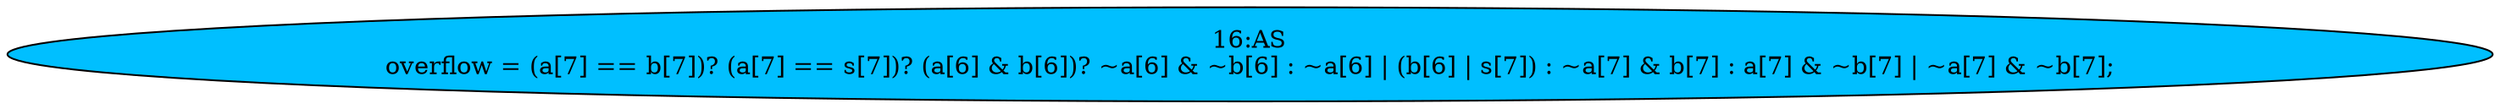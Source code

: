 strict digraph "" {
	node [label="\N"];
	"16:AS"	[ast="<pyverilog.vparser.ast.Assign object at 0x7fd5086fac90>",
		def_var="['overflow']",
		fillcolor=deepskyblue,
		label="16:AS
overflow = (a[7] == b[7])? (a[7] == s[7])? (a[6] & b[6])? ~a[6] & ~b[6] : ~a[6] | (b[6] | s[7]) : ~a[7] & b[7] : a[7] & ~b[\
7] | ~a[7] & ~b[7];",
		statements="[]",
		style=filled,
		typ=Assign,
		use_var="['a', 'b', 'a', 's', 'a', 'b', 'a', 'b', 'a', 'b', 's', 'a', 'b', 'a', 'b', 'a', 'b']"];
}
